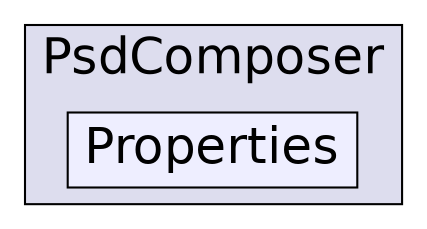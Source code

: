digraph "C:/Users/nathanael/Documents/resizer/Plugins/PsdComposer/Properties" {
  compound=true
  node [ fontsize="24", fontname="Helvetica"];
  edge [ labelfontsize="24", labelfontname="Helvetica"];
  subgraph clusterdir_8f35505109cabab3805886764bde2c2e {
    graph [ bgcolor="#ddddee", pencolor="black", label="PsdComposer" fontname="Helvetica", fontsize="24", URL="dir_8f35505109cabab3805886764bde2c2e.html"]
  dir_807c2a2e62559f5aa4d1cc246c4e10f4 [shape=box, label="Properties", style="filled", fillcolor="#eeeeff", pencolor="black", URL="dir_807c2a2e62559f5aa4d1cc246c4e10f4.html"];
  }
}
